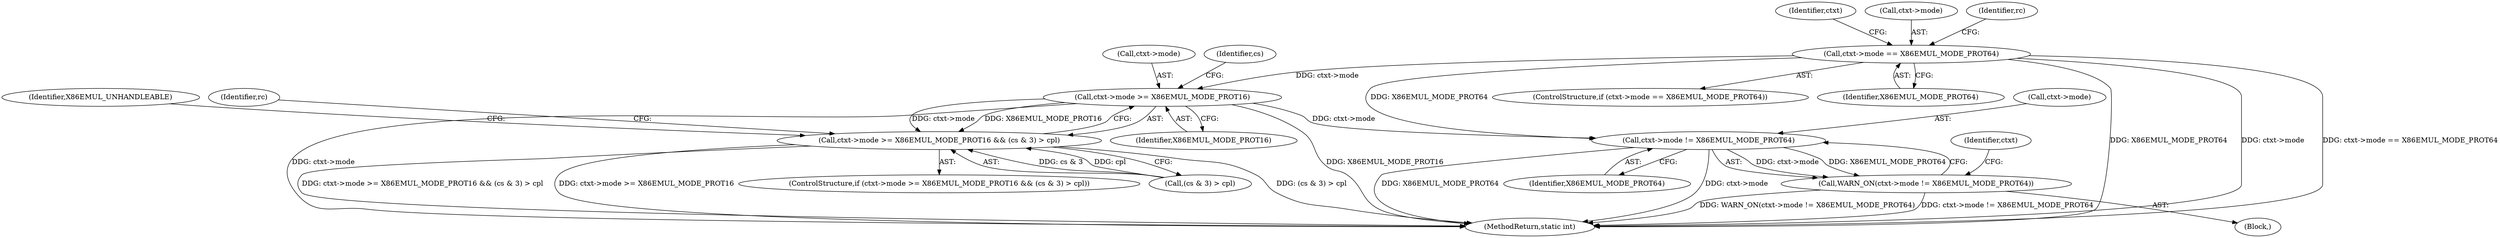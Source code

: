 digraph "1_linux_2117d5398c81554fbf803f5fd1dc55eb78216c0c_0@pointer" {
"1000167" [label="(Call,ctxt->mode >= X86EMUL_MODE_PROT16)"];
"1000122" [label="(Call,ctxt->mode == X86EMUL_MODE_PROT64)"];
"1000166" [label="(Call,ctxt->mode >= X86EMUL_MODE_PROT16 && (cs & 3) > cpl)"];
"1000210" [label="(Call,ctxt->mode != X86EMUL_MODE_PROT64)"];
"1000209" [label="(Call,WARN_ON(ctxt->mode != X86EMUL_MODE_PROT64))"];
"1000128" [label="(Identifier,ctxt)"];
"1000208" [label="(Block,)"];
"1000166" [label="(Call,ctxt->mode >= X86EMUL_MODE_PROT16 && (cs & 3) > cpl)"];
"1000178" [label="(Identifier,X86EMUL_UNHANDLEABLE)"];
"1000174" [label="(Identifier,cs)"];
"1000210" [label="(Call,ctxt->mode != X86EMUL_MODE_PROT64)"];
"1000224" [label="(MethodReturn,static int)"];
"1000214" [label="(Identifier,X86EMUL_MODE_PROT64)"];
"1000172" [label="(Call,(cs & 3) > cpl)"];
"1000123" [label="(Call,ctxt->mode)"];
"1000122" [label="(Call,ctxt->mode == X86EMUL_MODE_PROT64)"];
"1000216" [label="(Identifier,ctxt)"];
"1000126" [label="(Identifier,X86EMUL_MODE_PROT64)"];
"1000211" [label="(Call,ctxt->mode)"];
"1000165" [label="(ControlStructure,if (ctxt->mode >= X86EMUL_MODE_PROT16 && (cs & 3) > cpl))"];
"1000136" [label="(Identifier,rc)"];
"1000121" [label="(ControlStructure,if (ctxt->mode == X86EMUL_MODE_PROT64))"];
"1000180" [label="(Identifier,rc)"];
"1000167" [label="(Call,ctxt->mode >= X86EMUL_MODE_PROT16)"];
"1000168" [label="(Call,ctxt->mode)"];
"1000209" [label="(Call,WARN_ON(ctxt->mode != X86EMUL_MODE_PROT64))"];
"1000171" [label="(Identifier,X86EMUL_MODE_PROT16)"];
"1000167" -> "1000166"  [label="AST: "];
"1000167" -> "1000171"  [label="CFG: "];
"1000168" -> "1000167"  [label="AST: "];
"1000171" -> "1000167"  [label="AST: "];
"1000174" -> "1000167"  [label="CFG: "];
"1000166" -> "1000167"  [label="CFG: "];
"1000167" -> "1000224"  [label="DDG: ctxt->mode"];
"1000167" -> "1000224"  [label="DDG: X86EMUL_MODE_PROT16"];
"1000167" -> "1000166"  [label="DDG: ctxt->mode"];
"1000167" -> "1000166"  [label="DDG: X86EMUL_MODE_PROT16"];
"1000122" -> "1000167"  [label="DDG: ctxt->mode"];
"1000167" -> "1000210"  [label="DDG: ctxt->mode"];
"1000122" -> "1000121"  [label="AST: "];
"1000122" -> "1000126"  [label="CFG: "];
"1000123" -> "1000122"  [label="AST: "];
"1000126" -> "1000122"  [label="AST: "];
"1000128" -> "1000122"  [label="CFG: "];
"1000136" -> "1000122"  [label="CFG: "];
"1000122" -> "1000224"  [label="DDG: X86EMUL_MODE_PROT64"];
"1000122" -> "1000224"  [label="DDG: ctxt->mode"];
"1000122" -> "1000224"  [label="DDG: ctxt->mode == X86EMUL_MODE_PROT64"];
"1000122" -> "1000210"  [label="DDG: X86EMUL_MODE_PROT64"];
"1000166" -> "1000165"  [label="AST: "];
"1000166" -> "1000172"  [label="CFG: "];
"1000172" -> "1000166"  [label="AST: "];
"1000178" -> "1000166"  [label="CFG: "];
"1000180" -> "1000166"  [label="CFG: "];
"1000166" -> "1000224"  [label="DDG: (cs & 3) > cpl"];
"1000166" -> "1000224"  [label="DDG: ctxt->mode >= X86EMUL_MODE_PROT16 && (cs & 3) > cpl"];
"1000166" -> "1000224"  [label="DDG: ctxt->mode >= X86EMUL_MODE_PROT16"];
"1000172" -> "1000166"  [label="DDG: cs & 3"];
"1000172" -> "1000166"  [label="DDG: cpl"];
"1000210" -> "1000209"  [label="AST: "];
"1000210" -> "1000214"  [label="CFG: "];
"1000211" -> "1000210"  [label="AST: "];
"1000214" -> "1000210"  [label="AST: "];
"1000209" -> "1000210"  [label="CFG: "];
"1000210" -> "1000224"  [label="DDG: X86EMUL_MODE_PROT64"];
"1000210" -> "1000224"  [label="DDG: ctxt->mode"];
"1000210" -> "1000209"  [label="DDG: ctxt->mode"];
"1000210" -> "1000209"  [label="DDG: X86EMUL_MODE_PROT64"];
"1000209" -> "1000208"  [label="AST: "];
"1000216" -> "1000209"  [label="CFG: "];
"1000209" -> "1000224"  [label="DDG: WARN_ON(ctxt->mode != X86EMUL_MODE_PROT64)"];
"1000209" -> "1000224"  [label="DDG: ctxt->mode != X86EMUL_MODE_PROT64"];
}
